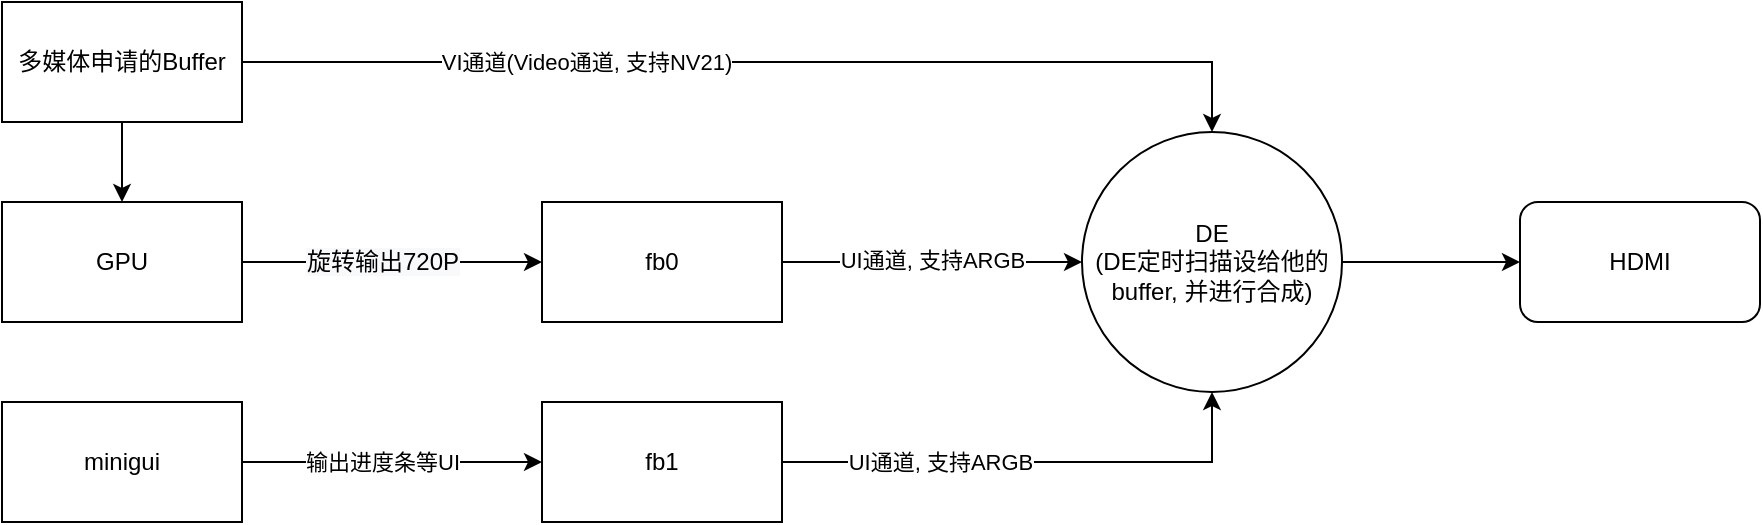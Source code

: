 <mxfile version="13.4.0" type="github">
  <diagram id="bOsrYrQhkHk9vz5rCVGJ" name="第 1 页">
    <mxGraphModel dx="2249" dy="770" grid="1" gridSize="10" guides="1" tooltips="1" connect="1" arrows="1" fold="1" page="1" pageScale="1" pageWidth="827" pageHeight="1169" math="0" shadow="0">
      <root>
        <mxCell id="0" />
        <mxCell id="1" parent="0" />
        <mxCell id="rzc1Vdj69maTdos-l9hx-9" style="edgeStyle=orthogonalEdgeStyle;rounded=0;orthogonalLoop=1;jettySize=auto;html=1;exitX=1;exitY=0.5;exitDx=0;exitDy=0;entryX=0.5;entryY=0;entryDx=0;entryDy=0;" edge="1" parent="1" source="rzc1Vdj69maTdos-l9hx-1" target="rzc1Vdj69maTdos-l9hx-5">
          <mxGeometry relative="1" as="geometry" />
        </mxCell>
        <mxCell id="rzc1Vdj69maTdos-l9hx-10" value="VI通道(Video通道, 支持NV21)" style="edgeLabel;html=1;align=center;verticalAlign=middle;resizable=0;points=[];" vertex="1" connectable="0" parent="rzc1Vdj69maTdos-l9hx-9">
          <mxGeometry x="-0.338" y="-2" relative="1" as="geometry">
            <mxPoint y="-2" as="offset" />
          </mxGeometry>
        </mxCell>
        <mxCell id="rzc1Vdj69maTdos-l9hx-23" style="edgeStyle=orthogonalEdgeStyle;rounded=0;orthogonalLoop=1;jettySize=auto;html=1;exitX=0.5;exitY=1;exitDx=0;exitDy=0;entryX=0.5;entryY=0;entryDx=0;entryDy=0;" edge="1" parent="1" source="rzc1Vdj69maTdos-l9hx-1" target="rzc1Vdj69maTdos-l9hx-17">
          <mxGeometry relative="1" as="geometry" />
        </mxCell>
        <mxCell id="rzc1Vdj69maTdos-l9hx-1" value="多媒体申请的Buffer" style="rounded=0;whiteSpace=wrap;html=1;" vertex="1" parent="1">
          <mxGeometry x="-80" y="220" width="120" height="60" as="geometry" />
        </mxCell>
        <mxCell id="rzc1Vdj69maTdos-l9hx-13" style="edgeStyle=orthogonalEdgeStyle;rounded=0;orthogonalLoop=1;jettySize=auto;html=1;exitX=1;exitY=0.5;exitDx=0;exitDy=0;entryX=0;entryY=0.5;entryDx=0;entryDy=0;" edge="1" parent="1" source="rzc1Vdj69maTdos-l9hx-2" target="rzc1Vdj69maTdos-l9hx-5">
          <mxGeometry relative="1" as="geometry" />
        </mxCell>
        <mxCell id="rzc1Vdj69maTdos-l9hx-15" value="UI通道, 支持ARGB" style="edgeLabel;html=1;align=center;verticalAlign=middle;resizable=0;points=[];" vertex="1" connectable="0" parent="rzc1Vdj69maTdos-l9hx-13">
          <mxGeometry x="-0.391" y="1" relative="1" as="geometry">
            <mxPoint x="29" as="offset" />
          </mxGeometry>
        </mxCell>
        <mxCell id="rzc1Vdj69maTdos-l9hx-2" value="fb0" style="rounded=0;whiteSpace=wrap;html=1;" vertex="1" parent="1">
          <mxGeometry x="190" y="320" width="120" height="60" as="geometry" />
        </mxCell>
        <mxCell id="rzc1Vdj69maTdos-l9hx-14" style="edgeStyle=orthogonalEdgeStyle;rounded=0;orthogonalLoop=1;jettySize=auto;html=1;exitX=1;exitY=0.5;exitDx=0;exitDy=0;entryX=0.5;entryY=1;entryDx=0;entryDy=0;" edge="1" parent="1" source="rzc1Vdj69maTdos-l9hx-3" target="rzc1Vdj69maTdos-l9hx-5">
          <mxGeometry relative="1" as="geometry" />
        </mxCell>
        <mxCell id="rzc1Vdj69maTdos-l9hx-16" value="UI通道, 支持ARGB" style="edgeLabel;html=1;align=center;verticalAlign=middle;resizable=0;points=[];" vertex="1" connectable="0" parent="rzc1Vdj69maTdos-l9hx-14">
          <mxGeometry x="-0.503" relative="1" as="geometry">
            <mxPoint x="17" as="offset" />
          </mxGeometry>
        </mxCell>
        <mxCell id="rzc1Vdj69maTdos-l9hx-3" value="fb1" style="rounded=0;whiteSpace=wrap;html=1;" vertex="1" parent="1">
          <mxGeometry x="190" y="420" width="120" height="60" as="geometry" />
        </mxCell>
        <mxCell id="rzc1Vdj69maTdos-l9hx-11" style="edgeStyle=orthogonalEdgeStyle;rounded=0;orthogonalLoop=1;jettySize=auto;html=1;exitX=1;exitY=0.5;exitDx=0;exitDy=0;entryX=0;entryY=0.5;entryDx=0;entryDy=0;" edge="1" parent="1" source="rzc1Vdj69maTdos-l9hx-5" target="rzc1Vdj69maTdos-l9hx-6">
          <mxGeometry relative="1" as="geometry" />
        </mxCell>
        <mxCell id="rzc1Vdj69maTdos-l9hx-5" value="DE&lt;br&gt;(DE定时扫描设给他的buffer, 并进行合成)" style="ellipse;whiteSpace=wrap;html=1;aspect=fixed;" vertex="1" parent="1">
          <mxGeometry x="460" y="285" width="130" height="130" as="geometry" />
        </mxCell>
        <mxCell id="rzc1Vdj69maTdos-l9hx-6" value="HDMI" style="rounded=1;whiteSpace=wrap;html=1;" vertex="1" parent="1">
          <mxGeometry x="679" y="320" width="120" height="60" as="geometry" />
        </mxCell>
        <mxCell id="rzc1Vdj69maTdos-l9hx-18" style="edgeStyle=orthogonalEdgeStyle;rounded=0;orthogonalLoop=1;jettySize=auto;html=1;exitX=1;exitY=0.5;exitDx=0;exitDy=0;entryX=0;entryY=0.5;entryDx=0;entryDy=0;" edge="1" parent="1" source="rzc1Vdj69maTdos-l9hx-17" target="rzc1Vdj69maTdos-l9hx-2">
          <mxGeometry relative="1" as="geometry">
            <Array as="points">
              <mxPoint x="140" y="350" />
              <mxPoint x="140" y="350" />
            </Array>
          </mxGeometry>
        </mxCell>
        <mxCell id="rzc1Vdj69maTdos-l9hx-20" value="&lt;span style=&quot;font-size: 12px ; background-color: rgb(248 , 249 , 250)&quot;&gt;旋转&lt;/span&gt;&lt;span style=&quot;font-size: 12px ; background-color: rgb(248 , 249 , 250)&quot;&gt;输出720P&lt;/span&gt;" style="edgeLabel;html=1;align=center;verticalAlign=middle;resizable=0;points=[];" vertex="1" connectable="0" parent="rzc1Vdj69maTdos-l9hx-18">
          <mxGeometry x="0.333" y="44" relative="1" as="geometry">
            <mxPoint x="-30" y="44" as="offset" />
          </mxGeometry>
        </mxCell>
        <mxCell id="rzc1Vdj69maTdos-l9hx-17" value="GPU" style="rounded=0;whiteSpace=wrap;html=1;" vertex="1" parent="1">
          <mxGeometry x="-80" y="320" width="120" height="60" as="geometry" />
        </mxCell>
        <mxCell id="rzc1Vdj69maTdos-l9hx-21" style="edgeStyle=orthogonalEdgeStyle;rounded=0;orthogonalLoop=1;jettySize=auto;html=1;exitX=1;exitY=0.5;exitDx=0;exitDy=0;entryX=0;entryY=0.5;entryDx=0;entryDy=0;" edge="1" parent="1" source="rzc1Vdj69maTdos-l9hx-19" target="rzc1Vdj69maTdos-l9hx-3">
          <mxGeometry relative="1" as="geometry" />
        </mxCell>
        <mxCell id="rzc1Vdj69maTdos-l9hx-22" value="输出进度条等UI" style="edgeLabel;html=1;align=center;verticalAlign=middle;resizable=0;points=[];" vertex="1" connectable="0" parent="rzc1Vdj69maTdos-l9hx-21">
          <mxGeometry x="-0.32" relative="1" as="geometry">
            <mxPoint x="19" as="offset" />
          </mxGeometry>
        </mxCell>
        <mxCell id="rzc1Vdj69maTdos-l9hx-19" value="minigui" style="rounded=0;whiteSpace=wrap;html=1;" vertex="1" parent="1">
          <mxGeometry x="-80" y="420" width="120" height="60" as="geometry" />
        </mxCell>
      </root>
    </mxGraphModel>
  </diagram>
</mxfile>
